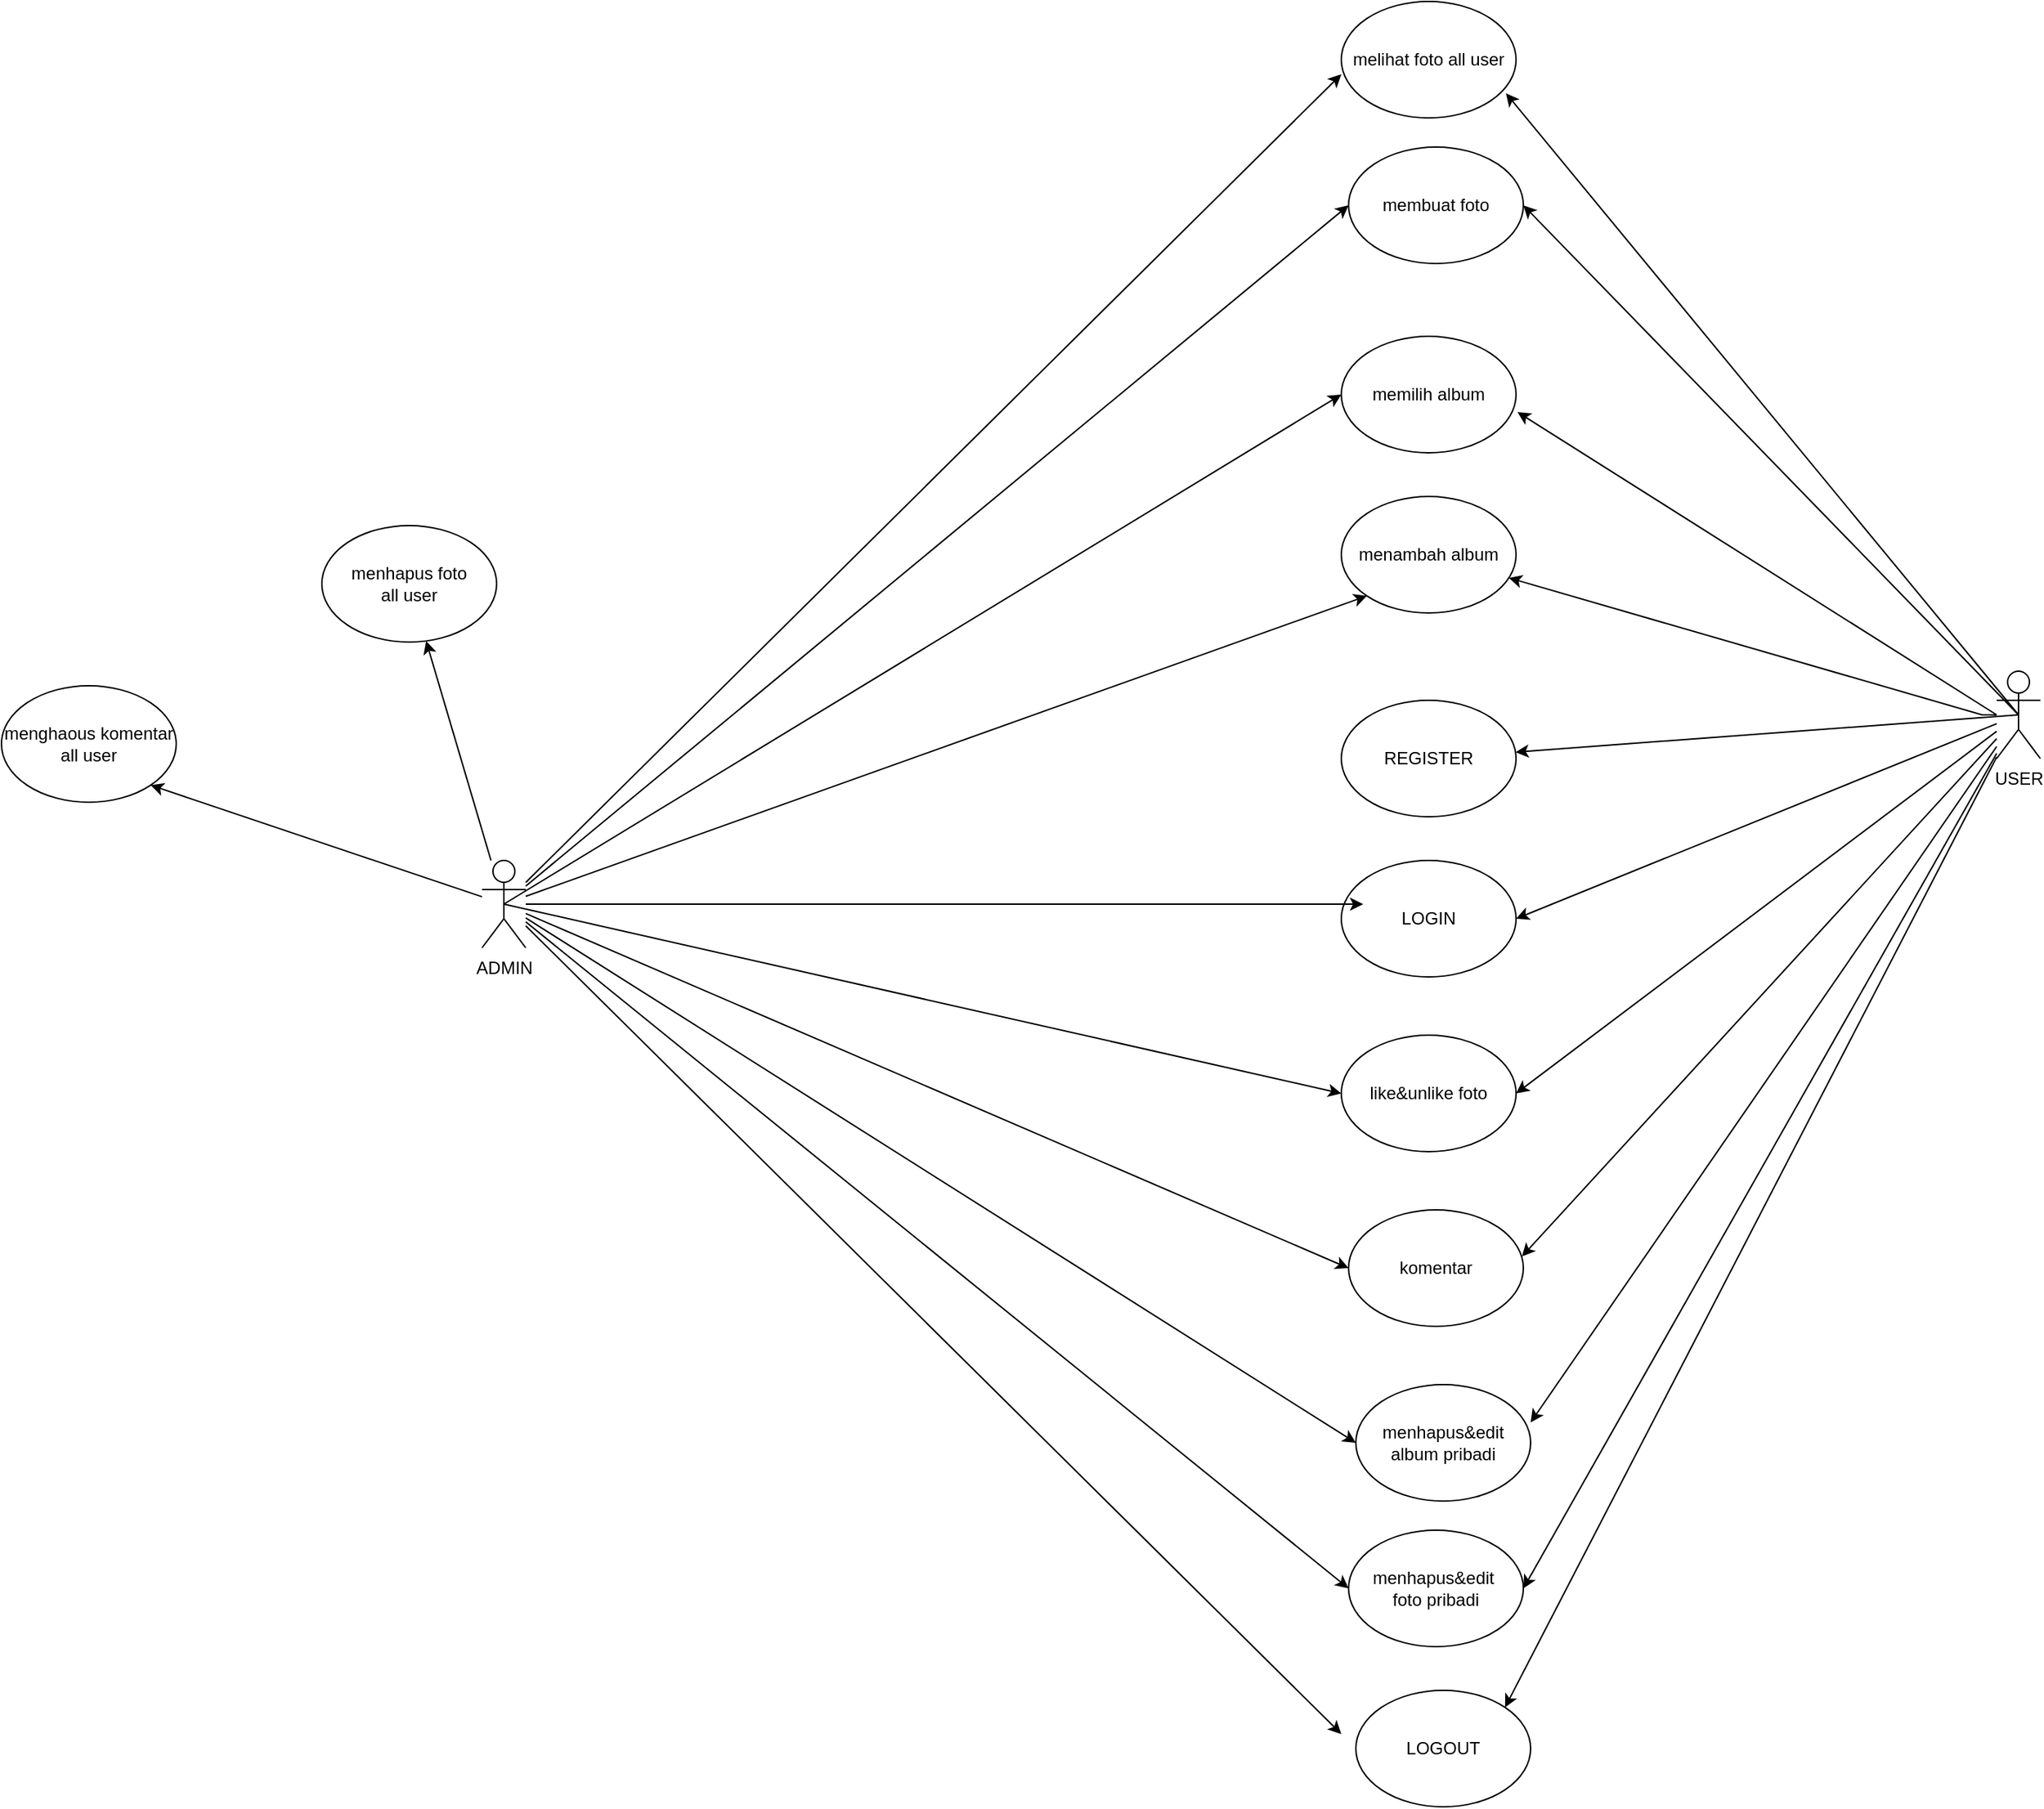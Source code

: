 <mxfile version="24.8.3">
  <diagram name="Page-1" id="2Sb1hTzuuTTOtNt-A9wT">
    <mxGraphModel dx="2534" dy="1638" grid="1" gridSize="10" guides="1" tooltips="1" connect="1" arrows="1" fold="1" page="1" pageScale="1" pageWidth="1100" pageHeight="850" math="0" shadow="0">
      <root>
        <mxCell id="0" />
        <mxCell id="1" parent="0" />
        <mxCell id="SrF4GkmzS0U7lKbC2ATj-1" value="ADMIN" style="shape=umlActor;verticalLabelPosition=bottom;verticalAlign=top;html=1;outlineConnect=0;" vertex="1" parent="1">
          <mxGeometry x="-230" y="280" width="30" height="60" as="geometry" />
        </mxCell>
        <mxCell id="SrF4GkmzS0U7lKbC2ATj-2" value="USER&lt;div&gt;&lt;br&gt;&lt;/div&gt;" style="shape=umlActor;verticalLabelPosition=bottom;verticalAlign=top;html=1;outlineConnect=0;" vertex="1" parent="1">
          <mxGeometry x="810" y="150" width="30" height="60" as="geometry" />
        </mxCell>
        <mxCell id="SrF4GkmzS0U7lKbC2ATj-3" value="REGISTER" style="ellipse;whiteSpace=wrap;html=1;" vertex="1" parent="1">
          <mxGeometry x="360" y="170" width="120" height="80" as="geometry" />
        </mxCell>
        <mxCell id="SrF4GkmzS0U7lKbC2ATj-4" value="LOGIN" style="ellipse;whiteSpace=wrap;html=1;" vertex="1" parent="1">
          <mxGeometry x="360" y="280" width="120" height="80" as="geometry" />
        </mxCell>
        <mxCell id="SrF4GkmzS0U7lKbC2ATj-13" style="edgeStyle=orthogonalEdgeStyle;rounded=0;orthogonalLoop=1;jettySize=auto;html=1;entryX=0.125;entryY=0.375;entryDx=0;entryDy=0;entryPerimeter=0;" edge="1" parent="1" source="SrF4GkmzS0U7lKbC2ATj-1" target="SrF4GkmzS0U7lKbC2ATj-4">
          <mxGeometry relative="1" as="geometry" />
        </mxCell>
        <mxCell id="SrF4GkmzS0U7lKbC2ATj-14" value="menambah album" style="ellipse;whiteSpace=wrap;html=1;" vertex="1" parent="1">
          <mxGeometry x="360" y="30" width="120" height="80" as="geometry" />
        </mxCell>
        <mxCell id="SrF4GkmzS0U7lKbC2ATj-16" value="" style="endArrow=classic;html=1;rounded=0;entryX=0;entryY=1;entryDx=0;entryDy=0;" edge="1" parent="1" source="SrF4GkmzS0U7lKbC2ATj-1" target="SrF4GkmzS0U7lKbC2ATj-14">
          <mxGeometry width="50" height="50" relative="1" as="geometry">
            <mxPoint x="340" y="360" as="sourcePoint" />
            <mxPoint x="390" y="310" as="targetPoint" />
          </mxGeometry>
        </mxCell>
        <mxCell id="SrF4GkmzS0U7lKbC2ATj-17" value="" style="endArrow=classic;html=1;rounded=0;" edge="1" parent="1" source="SrF4GkmzS0U7lKbC2ATj-2" target="SrF4GkmzS0U7lKbC2ATj-14">
          <mxGeometry width="50" height="50" relative="1" as="geometry">
            <mxPoint x="590" y="240" as="sourcePoint" />
            <mxPoint x="230" y="240" as="targetPoint" />
            <Array as="points">
              <mxPoint x="800" y="180" />
            </Array>
          </mxGeometry>
        </mxCell>
        <mxCell id="SrF4GkmzS0U7lKbC2ATj-18" value="memilih album" style="ellipse;whiteSpace=wrap;html=1;" vertex="1" parent="1">
          <mxGeometry x="360" y="-80" width="120" height="80" as="geometry" />
        </mxCell>
        <mxCell id="SrF4GkmzS0U7lKbC2ATj-19" value="" style="endArrow=classic;html=1;rounded=0;entryX=0;entryY=0.5;entryDx=0;entryDy=0;exitX=0.5;exitY=0.5;exitDx=0;exitDy=0;exitPerimeter=0;" edge="1" parent="1" source="SrF4GkmzS0U7lKbC2ATj-1" target="SrF4GkmzS0U7lKbC2ATj-18">
          <mxGeometry width="50" height="50" relative="1" as="geometry">
            <mxPoint x="10" y="330" as="sourcePoint" />
            <mxPoint x="60" y="280" as="targetPoint" />
          </mxGeometry>
        </mxCell>
        <mxCell id="SrF4GkmzS0U7lKbC2ATj-20" value="" style="endArrow=classic;html=1;rounded=0;entryX=1.008;entryY=0.65;entryDx=0;entryDy=0;entryPerimeter=0;" edge="1" parent="1" target="SrF4GkmzS0U7lKbC2ATj-18">
          <mxGeometry width="50" height="50" relative="1" as="geometry">
            <mxPoint x="810" y="180" as="sourcePoint" />
            <mxPoint x="510" y="120" as="targetPoint" />
          </mxGeometry>
        </mxCell>
        <mxCell id="SrF4GkmzS0U7lKbC2ATj-21" value="membuat foto" style="ellipse;whiteSpace=wrap;html=1;" vertex="1" parent="1">
          <mxGeometry x="365" y="-210" width="120" height="80" as="geometry" />
        </mxCell>
        <mxCell id="SrF4GkmzS0U7lKbC2ATj-22" value="" style="endArrow=classic;html=1;rounded=0;exitX=0.5;exitY=0.5;exitDx=0;exitDy=0;exitPerimeter=0;entryX=1;entryY=0.5;entryDx=0;entryDy=0;" edge="1" parent="1" source="SrF4GkmzS0U7lKbC2ATj-2" target="SrF4GkmzS0U7lKbC2ATj-21">
          <mxGeometry width="50" height="50" relative="1" as="geometry">
            <mxPoint x="770" y="140" as="sourcePoint" />
            <mxPoint x="820" y="90" as="targetPoint" />
          </mxGeometry>
        </mxCell>
        <mxCell id="SrF4GkmzS0U7lKbC2ATj-23" value="" style="endArrow=classic;html=1;rounded=0;entryX=0;entryY=0.5;entryDx=0;entryDy=0;" edge="1" parent="1" source="SrF4GkmzS0U7lKbC2ATj-1" target="SrF4GkmzS0U7lKbC2ATj-21">
          <mxGeometry width="50" height="50" relative="1" as="geometry">
            <mxPoint x="50" y="190" as="sourcePoint" />
            <mxPoint x="100" y="140" as="targetPoint" />
          </mxGeometry>
        </mxCell>
        <mxCell id="SrF4GkmzS0U7lKbC2ATj-24" value="menhapus foto&lt;div&gt;all user&lt;/div&gt;" style="ellipse;whiteSpace=wrap;html=1;" vertex="1" parent="1">
          <mxGeometry x="-340" y="50" width="120" height="80" as="geometry" />
        </mxCell>
        <mxCell id="SrF4GkmzS0U7lKbC2ATj-25" value="like&amp;amp;unlike foto" style="ellipse;whiteSpace=wrap;html=1;" vertex="1" parent="1">
          <mxGeometry x="360" y="400" width="120" height="80" as="geometry" />
        </mxCell>
        <mxCell id="SrF4GkmzS0U7lKbC2ATj-26" value="" style="endArrow=classic;html=1;rounded=0;exitX=0.5;exitY=0.5;exitDx=0;exitDy=0;exitPerimeter=0;entryX=0;entryY=0.5;entryDx=0;entryDy=0;" edge="1" parent="1" source="SrF4GkmzS0U7lKbC2ATj-1" target="SrF4GkmzS0U7lKbC2ATj-25">
          <mxGeometry width="50" height="50" relative="1" as="geometry">
            <mxPoint x="60" y="490" as="sourcePoint" />
            <mxPoint x="110" y="440" as="targetPoint" />
          </mxGeometry>
        </mxCell>
        <mxCell id="SrF4GkmzS0U7lKbC2ATj-27" value="" style="endArrow=classic;html=1;rounded=0;entryX=1;entryY=0.5;entryDx=0;entryDy=0;" edge="1" parent="1" source="SrF4GkmzS0U7lKbC2ATj-2" target="SrF4GkmzS0U7lKbC2ATj-25">
          <mxGeometry width="50" height="50" relative="1" as="geometry">
            <mxPoint x="950" y="430" as="sourcePoint" />
            <mxPoint x="1000" y="380" as="targetPoint" />
          </mxGeometry>
        </mxCell>
        <mxCell id="SrF4GkmzS0U7lKbC2ATj-28" value="" style="endArrow=classic;html=1;rounded=0;entryX=1;entryY=0.5;entryDx=0;entryDy=0;" edge="1" parent="1" source="SrF4GkmzS0U7lKbC2ATj-2" target="SrF4GkmzS0U7lKbC2ATj-4">
          <mxGeometry width="50" height="50" relative="1" as="geometry">
            <mxPoint x="260" y="280" as="sourcePoint" />
            <mxPoint x="310" y="230" as="targetPoint" />
          </mxGeometry>
        </mxCell>
        <mxCell id="SrF4GkmzS0U7lKbC2ATj-29" value="komentar" style="ellipse;whiteSpace=wrap;html=1;" vertex="1" parent="1">
          <mxGeometry x="365" y="520" width="120" height="80" as="geometry" />
        </mxCell>
        <mxCell id="SrF4GkmzS0U7lKbC2ATj-30" value="" style="endArrow=classic;html=1;rounded=0;entryX=0.992;entryY=0.4;entryDx=0;entryDy=0;entryPerimeter=0;" edge="1" parent="1" source="SrF4GkmzS0U7lKbC2ATj-2" target="SrF4GkmzS0U7lKbC2ATj-29">
          <mxGeometry width="50" height="50" relative="1" as="geometry">
            <mxPoint x="530" y="480" as="sourcePoint" />
            <mxPoint x="580" y="430" as="targetPoint" />
          </mxGeometry>
        </mxCell>
        <mxCell id="SrF4GkmzS0U7lKbC2ATj-31" value="" style="endArrow=classic;html=1;rounded=0;entryX=0;entryY=0.5;entryDx=0;entryDy=0;" edge="1" parent="1" source="SrF4GkmzS0U7lKbC2ATj-1" target="SrF4GkmzS0U7lKbC2ATj-29">
          <mxGeometry width="50" height="50" relative="1" as="geometry">
            <mxPoint x="330" y="270" as="sourcePoint" />
            <mxPoint x="380" y="220" as="targetPoint" />
          </mxGeometry>
        </mxCell>
        <mxCell id="SrF4GkmzS0U7lKbC2ATj-32" value="menghaous komentar all user" style="ellipse;whiteSpace=wrap;html=1;" vertex="1" parent="1">
          <mxGeometry x="-560" y="160" width="120" height="80" as="geometry" />
        </mxCell>
        <mxCell id="SrF4GkmzS0U7lKbC2ATj-33" value="" style="endArrow=classic;html=1;rounded=0;exitX=0.5;exitY=0.5;exitDx=0;exitDy=0;exitPerimeter=0;" edge="1" parent="1" source="SrF4GkmzS0U7lKbC2ATj-2" target="SrF4GkmzS0U7lKbC2ATj-3">
          <mxGeometry width="50" height="50" relative="1" as="geometry">
            <mxPoint x="540" y="240" as="sourcePoint" />
            <mxPoint x="590" y="190" as="targetPoint" />
          </mxGeometry>
        </mxCell>
        <mxCell id="SrF4GkmzS0U7lKbC2ATj-34" value="menhapus&amp;amp;edit album pribadi" style="ellipse;whiteSpace=wrap;html=1;" vertex="1" parent="1">
          <mxGeometry x="370" y="640" width="120" height="80" as="geometry" />
        </mxCell>
        <mxCell id="SrF4GkmzS0U7lKbC2ATj-35" value="" style="endArrow=classic;html=1;rounded=0;entryX=0;entryY=0.5;entryDx=0;entryDy=0;" edge="1" parent="1" source="SrF4GkmzS0U7lKbC2ATj-1" target="SrF4GkmzS0U7lKbC2ATj-34">
          <mxGeometry width="50" height="50" relative="1" as="geometry">
            <mxPoint x="20" y="550" as="sourcePoint" />
            <mxPoint x="70" y="500" as="targetPoint" />
          </mxGeometry>
        </mxCell>
        <mxCell id="SrF4GkmzS0U7lKbC2ATj-36" value="" style="endArrow=classic;html=1;rounded=0;entryX=1;entryY=0.325;entryDx=0;entryDy=0;entryPerimeter=0;" edge="1" parent="1" source="SrF4GkmzS0U7lKbC2ATj-2" target="SrF4GkmzS0U7lKbC2ATj-34">
          <mxGeometry width="50" height="50" relative="1" as="geometry">
            <mxPoint x="640" y="570" as="sourcePoint" />
            <mxPoint x="690" y="520" as="targetPoint" />
          </mxGeometry>
        </mxCell>
        <mxCell id="SrF4GkmzS0U7lKbC2ATj-37" value="" style="endArrow=classic;html=1;rounded=0;" edge="1" parent="1" source="SrF4GkmzS0U7lKbC2ATj-1" target="SrF4GkmzS0U7lKbC2ATj-24">
          <mxGeometry width="50" height="50" relative="1" as="geometry">
            <mxPoint x="-80" y="300" as="sourcePoint" />
            <mxPoint x="-30" y="250" as="targetPoint" />
          </mxGeometry>
        </mxCell>
        <mxCell id="SrF4GkmzS0U7lKbC2ATj-38" value="" style="endArrow=classic;html=1;rounded=0;entryX=1;entryY=1;entryDx=0;entryDy=0;" edge="1" parent="1" source="SrF4GkmzS0U7lKbC2ATj-1" target="SrF4GkmzS0U7lKbC2ATj-32">
          <mxGeometry width="50" height="50" relative="1" as="geometry">
            <mxPoint x="-240" y="410" as="sourcePoint" />
            <mxPoint x="-190" y="360" as="targetPoint" />
          </mxGeometry>
        </mxCell>
        <mxCell id="SrF4GkmzS0U7lKbC2ATj-39" value="menhapus&amp;amp;edit&amp;nbsp;&lt;div&gt;foto pribadi&lt;/div&gt;" style="ellipse;whiteSpace=wrap;html=1;" vertex="1" parent="1">
          <mxGeometry x="365" y="740" width="120" height="80" as="geometry" />
        </mxCell>
        <mxCell id="SrF4GkmzS0U7lKbC2ATj-40" value="" style="endArrow=classic;html=1;rounded=0;entryX=0;entryY=0.5;entryDx=0;entryDy=0;" edge="1" parent="1" source="SrF4GkmzS0U7lKbC2ATj-1" target="SrF4GkmzS0U7lKbC2ATj-39">
          <mxGeometry width="50" height="50" relative="1" as="geometry">
            <mxPoint x="-70" y="510" as="sourcePoint" />
            <mxPoint x="-20" y="460" as="targetPoint" />
          </mxGeometry>
        </mxCell>
        <mxCell id="SrF4GkmzS0U7lKbC2ATj-41" value="" style="endArrow=classic;html=1;rounded=0;entryX=1;entryY=0.5;entryDx=0;entryDy=0;" edge="1" parent="1" source="SrF4GkmzS0U7lKbC2ATj-2" target="SrF4GkmzS0U7lKbC2ATj-39">
          <mxGeometry width="50" height="50" relative="1" as="geometry">
            <mxPoint x="620" y="640" as="sourcePoint" />
            <mxPoint x="670" y="590" as="targetPoint" />
          </mxGeometry>
        </mxCell>
        <mxCell id="SrF4GkmzS0U7lKbC2ATj-42" value="LOGOUT" style="ellipse;whiteSpace=wrap;html=1;" vertex="1" parent="1">
          <mxGeometry x="370" y="850" width="120" height="80" as="geometry" />
        </mxCell>
        <mxCell id="SrF4GkmzS0U7lKbC2ATj-43" value="" style="endArrow=classic;html=1;rounded=0;" edge="1" parent="1" source="SrF4GkmzS0U7lKbC2ATj-1">
          <mxGeometry width="50" height="50" relative="1" as="geometry">
            <mxPoint x="340" y="740" as="sourcePoint" />
            <mxPoint x="360" y="880" as="targetPoint" />
          </mxGeometry>
        </mxCell>
        <mxCell id="SrF4GkmzS0U7lKbC2ATj-44" value="" style="endArrow=classic;html=1;rounded=0;entryX=1;entryY=0;entryDx=0;entryDy=0;" edge="1" parent="1" source="SrF4GkmzS0U7lKbC2ATj-2" target="SrF4GkmzS0U7lKbC2ATj-42">
          <mxGeometry width="50" height="50" relative="1" as="geometry">
            <mxPoint x="750" y="630" as="sourcePoint" />
            <mxPoint x="800" y="580" as="targetPoint" />
          </mxGeometry>
        </mxCell>
        <mxCell id="SrF4GkmzS0U7lKbC2ATj-45" value="melihat foto all user" style="ellipse;whiteSpace=wrap;html=1;" vertex="1" parent="1">
          <mxGeometry x="360" y="-310" width="120" height="80" as="geometry" />
        </mxCell>
        <mxCell id="SrF4GkmzS0U7lKbC2ATj-46" value="" style="endArrow=classic;html=1;rounded=0;entryX=0;entryY=0.625;entryDx=0;entryDy=0;entryPerimeter=0;" edge="1" parent="1" source="SrF4GkmzS0U7lKbC2ATj-1" target="SrF4GkmzS0U7lKbC2ATj-45">
          <mxGeometry width="50" height="50" relative="1" as="geometry">
            <mxPoint x="-40" y="70" as="sourcePoint" />
            <mxPoint x="10" y="20" as="targetPoint" />
          </mxGeometry>
        </mxCell>
        <mxCell id="SrF4GkmzS0U7lKbC2ATj-47" value="" style="endArrow=classic;html=1;rounded=0;entryX=0.942;entryY=0.788;entryDx=0;entryDy=0;entryPerimeter=0;exitX=0.5;exitY=0.5;exitDx=0;exitDy=0;exitPerimeter=0;" edge="1" parent="1" source="SrF4GkmzS0U7lKbC2ATj-2" target="SrF4GkmzS0U7lKbC2ATj-45">
          <mxGeometry width="50" height="50" relative="1" as="geometry">
            <mxPoint x="870" y="60" as="sourcePoint" />
            <mxPoint x="920" y="10" as="targetPoint" />
          </mxGeometry>
        </mxCell>
      </root>
    </mxGraphModel>
  </diagram>
</mxfile>
